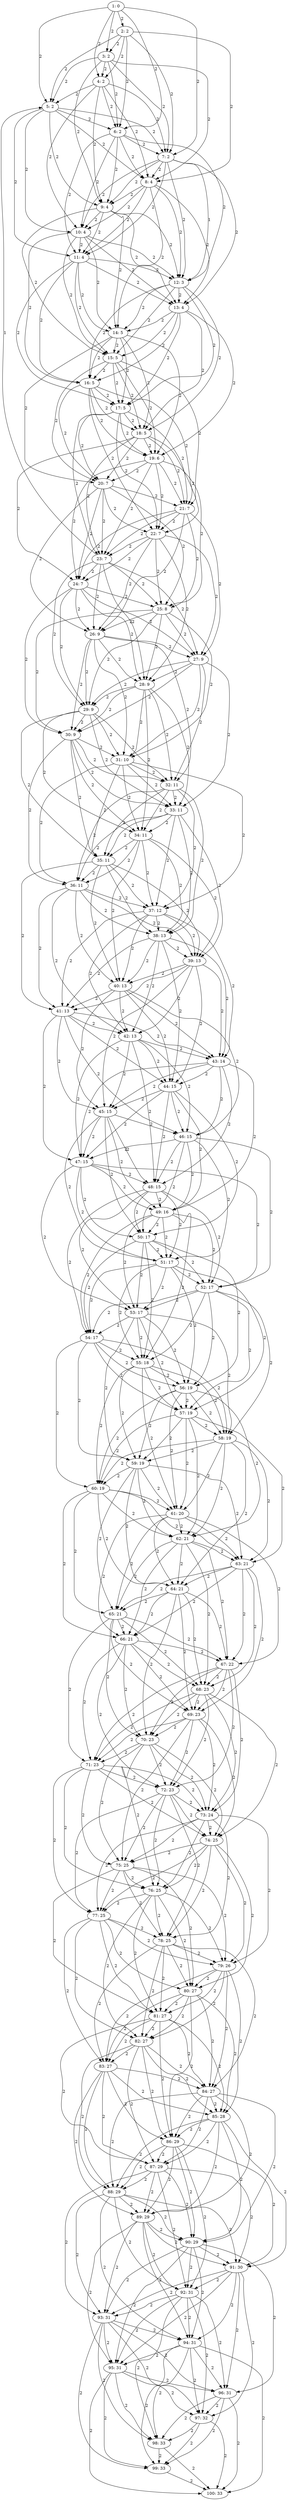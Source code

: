 digraph {
overlap=false

1 [label="1: 0"];
1->2 [label=2];
1->3 [label=2];
1->4 [label=2];
1->5 [label=2];
1->6 [label=2];
1->7 [label=2];

2 [label="2: 2"];
2->3 [label=2];
2->4 [label=2];
2->5 [label=2];
2->6 [label=2];
2->7 [label=2];
2->8 [label=2];

3 [label="3: 2"];
3->4 [label=2];
3->5 [label=2];
3->6 [label=2];
3->7 [label=2];
3->8 [label=2];
3->9 [label=2];

4 [label="4: 2"];
4->5 [label=2];
4->6 [label=2];
4->7 [label=2];
4->8 [label=2];
4->9 [label=2];
4->10 [label=2];

5 [label="5: 2"];
5->6 [label=2];
5->7 [label=2];
5->8 [label=2];
5->9 [label=2];
5->10 [label=2];
5->11 [label=2];

6 [label="6: 2"];
6->7 [label=2];
6->8 [label=2];
6->9 [label=2];
6->10 [label=2];
6->11 [label=2];
6->12 [label=2];

7 [label="7: 2"];
7->12 [label=1];
7->8 [label=2];
7->9 [label=2];
7->10 [label=2];
7->11 [label=2];
7->12 [label=2];
7->13 [label=2];

8 [label="8: 4"];
8->9 [label=2];
8->10 [label=2];
8->11 [label=2];
8->12 [label=2];
8->13 [label=2];
8->14 [label=2];

9 [label="9: 4"];
9->10 [label=2];
9->11 [label=2];
9->12 [label=2];
9->13 [label=2];
9->14 [label=2];
9->15 [label=2];

10 [label="10: 4"];
10->11 [label=2];
10->12 [label=2];
10->13 [label=2];
10->14 [label=2];
10->15 [label=2];
10->16 [label=2];

11 [label="11: 4"];
11->12 [label=2];
11->13 [label=2];
11->14 [label=2];
11->15 [label=2];
11->16 [label=2];
11->17 [label=2];

12 [label="12: 3"];
12->13 [label=2];
12->14 [label=2];
12->15 [label=2];
12->16 [label=2];
12->17 [label=2];
12->18 [label=2];

13 [label="13: 4"];
13->14 [label=2];
13->15 [label=2];
13->16 [label=2];
13->17 [label=2];
13->18 [label=2];
13->19 [label=2];

14 [label="14: 5"];
14->15 [label=2];
14->16 [label=2];
14->17 [label=2];
14->18 [label=2];
14->19 [label=2];
14->20 [label=2];

15 [label="15: 5"];
15->16 [label=2];
15->17 [label=2];
15->18 [label=2];
15->19 [label=2];
15->20 [label=2];
15->21 [label=2];

16 [label="16: 5"];
16->17 [label=2];
16->18 [label=2];
16->19 [label=2];
16->20 [label=2];
16->21 [label=2];
16->22 [label=2];

17 [label="17: 5"];
17->18 [label=2];
17->19 [label=2];
17->20 [label=2];
17->21 [label=2];
17->22 [label=2];
17->23 [label=2];

18 [label="18: 5"];
18->19 [label=2];
18->20 [label=2];
18->21 [label=2];
18->22 [label=2];
18->23 [label=2];
18->24 [label=2];

19 [label="19: 6"];
19->20 [label=2];
19->21 [label=2];
19->22 [label=2];
19->23 [label=2];
19->24 [label=2];
19->25 [label=2];

20 [label="20: 7"];
20->21 [label=2];
20->22 [label=2];
20->23 [label=2];
20->24 [label=2];
20->25 [label=2];
20->26 [label=2];

21 [label="21: 7"];
21->22 [label=2];
21->23 [label=2];
21->24 [label=2];
21->25 [label=2];
21->26 [label=2];
21->27 [label=2];

22 [label="22: 7"];
22->23 [label=2];
22->24 [label=2];
22->25 [label=2];
22->26 [label=2];
22->27 [label=2];
22->28 [label=2];

23 [label="23: 7"];
23->5 [label=1];
23->24 [label=2];
23->25 [label=2];
23->26 [label=2];
23->27 [label=2];
23->28 [label=2];
23->29 [label=2];

24 [label="24: 7"];
24->25 [label=2];
24->26 [label=2];
24->27 [label=2];
24->28 [label=2];
24->29 [label=2];
24->30 [label=2];

25 [label="25: 8"];
25->26 [label=2];
25->27 [label=2];
25->28 [label=2];
25->29 [label=2];
25->30 [label=2];
25->31 [label=2];

26 [label="26: 9"];
26->27 [label=2];
26->28 [label=2];
26->29 [label=2];
26->30 [label=2];
26->31 [label=2];
26->32 [label=2];

27 [label="27: 9"];
27->28 [label=2];
27->29 [label=2];
27->30 [label=2];
27->31 [label=2];
27->32 [label=2];
27->33 [label=2];

28 [label="28: 9"];
28->29 [label=2];
28->30 [label=2];
28->31 [label=2];
28->32 [label=2];
28->33 [label=2];
28->34 [label=2];

29 [label="29: 9"];
29->30 [label=2];
29->31 [label=2];
29->32 [label=2];
29->33 [label=2];
29->34 [label=2];
29->35 [label=2];

30 [label="30: 9"];
30->31 [label=2];
30->32 [label=2];
30->33 [label=2];
30->34 [label=2];
30->35 [label=2];
30->36 [label=2];

31 [label="31: 10"];
31->32 [label=2];
31->33 [label=2];
31->34 [label=2];
31->35 [label=2];
31->36 [label=2];
31->37 [label=2];

32 [label="32: 11"];
32->33 [label=2];
32->34 [label=2];
32->35 [label=2];
32->36 [label=2];
32->37 [label=2];
32->38 [label=2];

33 [label="33: 11"];
33->34 [label=2];
33->35 [label=2];
33->36 [label=2];
33->37 [label=2];
33->38 [label=2];
33->39 [label=2];

34 [label="34: 11"];
34->35 [label=2];
34->36 [label=2];
34->37 [label=2];
34->38 [label=2];
34->39 [label=2];
34->40 [label=2];

35 [label="35: 11"];
35->36 [label=2];
35->37 [label=2];
35->38 [label=2];
35->39 [label=2];
35->40 [label=2];
35->41 [label=2];

36 [label="36: 11"];
36->37 [label=2];
36->38 [label=2];
36->39 [label=2];
36->40 [label=2];
36->41 [label=2];
36->42 [label=2];

37 [label="37: 12"];
37->38 [label=2];
37->39 [label=2];
37->40 [label=2];
37->41 [label=2];
37->42 [label=2];
37->43 [label=2];

38 [label="38: 13"];
38->39 [label=2];
38->40 [label=2];
38->41 [label=2];
38->42 [label=2];
38->43 [label=2];
38->44 [label=2];

39 [label="39: 13"];
39->40 [label=2];
39->41 [label=2];
39->42 [label=2];
39->43 [label=2];
39->44 [label=2];
39->45 [label=2];

40 [label="40: 13"];
40->41 [label=2];
40->42 [label=2];
40->43 [label=2];
40->44 [label=2];
40->45 [label=2];
40->46 [label=2];

41 [label="41: 13"];
41->42 [label=2];
41->43 [label=2];
41->44 [label=2];
41->45 [label=2];
41->46 [label=2];
41->47 [label=2];

42 [label="42: 13"];
42->43 [label=2];
42->44 [label=2];
42->45 [label=2];
42->46 [label=2];
42->47 [label=2];
42->48 [label=2];

43 [label="43: 14"];
43->44 [label=2];
43->45 [label=2];
43->46 [label=2];
43->47 [label=2];
43->48 [label=2];
43->49 [label=2];

44 [label="44: 15"];
44->45 [label=2];
44->46 [label=2];
44->47 [label=2];
44->48 [label=2];
44->49 [label=2];
44->50 [label=2];

45 [label="45: 15"];
45->46 [label=2];
45->47 [label=2];
45->48 [label=2];
45->49 [label=2];
45->50 [label=2];
45->51 [label=2];

46 [label="46: 15"];
46->47 [label=2];
46->48 [label=2];
46->49 [label=2];
46->50 [label=2];
46->51 [label=2];
46->52 [label=2];

47 [label="47: 15"];
47->48 [label=2];
47->49 [label=2];
47->50 [label=2];
47->51 [label=2];
47->52 [label=2];
47->53 [label=2];

48 [label="48: 15"];
48->49 [label=2];
48->50 [label=2];
48->51 [label=2];
48->52 [label=2];
48->53 [label=2];
48->54 [label=2];

49 [label="49: 16"];
49->50 [label=2];
49->51 [label=2];
49->52 [label=2];
49->53 [label=2];
49->54 [label=2];
49->55 [label=2];

50 [label="50: 17"];
50->51 [label=2];
50->52 [label=2];
50->53 [label=2];
50->54 [label=2];
50->55 [label=2];
50->56 [label=2];

51 [label="51: 17"];
51->52 [label=2];
51->53 [label=2];
51->54 [label=2];
51->55 [label=2];
51->56 [label=2];
51->57 [label=2];

52 [label="52: 17"];
52->53 [label=2];
52->54 [label=2];
52->55 [label=2];
52->56 [label=2];
52->57 [label=2];
52->58 [label=2];

53 [label="53: 17"];
53->54 [label=2];
53->55 [label=2];
53->56 [label=2];
53->57 [label=2];
53->58 [label=2];
53->59 [label=2];

54 [label="54: 17"];
54->55 [label=2];
54->56 [label=2];
54->57 [label=2];
54->58 [label=2];
54->59 [label=2];
54->60 [label=2];

55 [label="55: 18"];
55->56 [label=2];
55->57 [label=2];
55->58 [label=2];
55->59 [label=2];
55->60 [label=2];
55->61 [label=2];

56 [label="56: 19"];
56->57 [label=2];
56->58 [label=2];
56->59 [label=2];
56->60 [label=2];
56->61 [label=2];
56->62 [label=2];

57 [label="57: 19"];
57->58 [label=2];
57->59 [label=2];
57->60 [label=2];
57->61 [label=2];
57->62 [label=2];
57->63 [label=2];

58 [label="58: 19"];
58->59 [label=2];
58->60 [label=2];
58->61 [label=2];
58->62 [label=2];
58->63 [label=2];
58->64 [label=2];

59 [label="59: 19"];
59->60 [label=2];
59->61 [label=2];
59->62 [label=2];
59->63 [label=2];
59->64 [label=2];
59->65 [label=2];

60 [label="60: 19"];
60->61 [label=2];
60->62 [label=2];
60->63 [label=2];
60->64 [label=2];
60->65 [label=2];
60->66 [label=2];

61 [label="61: 20"];
61->62 [label=2];
61->63 [label=2];
61->64 [label=2];
61->65 [label=2];
61->66 [label=2];
61->67 [label=2];

62 [label="62: 21"];
62->63 [label=2];
62->64 [label=2];
62->65 [label=2];
62->66 [label=2];
62->67 [label=2];
62->68 [label=2];

63 [label="63: 21"];
63->64 [label=2];
63->65 [label=2];
63->66 [label=2];
63->67 [label=2];
63->68 [label=2];
63->69 [label=2];

64 [label="64: 21"];
64->65 [label=2];
64->66 [label=2];
64->67 [label=2];
64->68 [label=2];
64->69 [label=2];
64->70 [label=2];

65 [label="65: 21"];
65->66 [label=2];
65->67 [label=2];
65->68 [label=2];
65->69 [label=2];
65->70 [label=2];
65->71 [label=2];

66 [label="66: 21"];
66->67 [label=2];
66->68 [label=2];
66->69 [label=2];
66->70 [label=2];
66->71 [label=2];
66->72 [label=2];

67 [label="67: 22"];
67->68 [label=2];
67->69 [label=2];
67->70 [label=2];
67->71 [label=2];
67->72 [label=2];
67->73 [label=2];

68 [label="68: 23"];
68->69 [label=2];
68->70 [label=2];
68->71 [label=2];
68->72 [label=2];
68->73 [label=2];
68->74 [label=2];

69 [label="69: 23"];
69->70 [label=2];
69->71 [label=2];
69->72 [label=2];
69->73 [label=2];
69->74 [label=2];
69->75 [label=2];

70 [label="70: 23"];
70->71 [label=2];
70->72 [label=2];
70->73 [label=2];
70->74 [label=2];
70->75 [label=2];
70->76 [label=2];

71 [label="71: 23"];
71->72 [label=2];
71->73 [label=2];
71->74 [label=2];
71->75 [label=2];
71->76 [label=2];
71->77 [label=2];

72 [label="72: 23"];
72->73 [label=2];
72->74 [label=2];
72->75 [label=2];
72->76 [label=2];
72->77 [label=2];
72->78 [label=2];

73 [label="73: 24"];
73->74 [label=2];
73->75 [label=2];
73->76 [label=2];
73->77 [label=2];
73->78 [label=2];
73->79 [label=2];

74 [label="74: 25"];
74->75 [label=2];
74->76 [label=2];
74->77 [label=2];
74->78 [label=2];
74->79 [label=2];
74->80 [label=2];

75 [label="75: 25"];
75->76 [label=2];
75->77 [label=2];
75->78 [label=2];
75->79 [label=2];
75->80 [label=2];
75->81 [label=2];

76 [label="76: 25"];
76->77 [label=2];
76->78 [label=2];
76->79 [label=2];
76->80 [label=2];
76->81 [label=2];
76->82 [label=2];

77 [label="77: 25"];
77->78 [label=2];
77->79 [label=2];
77->80 [label=2];
77->81 [label=2];
77->82 [label=2];
77->83 [label=2];

78 [label="78: 25"];
78->79 [label=2];
78->80 [label=2];
78->81 [label=2];
78->82 [label=2];
78->83 [label=2];
78->84 [label=2];

79 [label="79: 26"];
79->80 [label=2];
79->81 [label=2];
79->82 [label=2];
79->83 [label=2];
79->84 [label=2];
79->85 [label=2];

80 [label="80: 27"];
80->81 [label=2];
80->82 [label=2];
80->83 [label=2];
80->84 [label=2];
80->85 [label=2];
80->86 [label=2];

81 [label="81: 27"];
81->82 [label=2];
81->83 [label=2];
81->84 [label=2];
81->85 [label=2];
81->86 [label=2];
81->87 [label=2];

82 [label="82: 27"];
82->83 [label=2];
82->84 [label=2];
82->85 [label=2];
82->86 [label=2];
82->87 [label=2];
82->88 [label=2];

83 [label="83: 27"];
83->84 [label=2];
83->85 [label=2];
83->86 [label=2];
83->87 [label=2];
83->88 [label=2];
83->89 [label=2];

84 [label="84: 27"];
84->85 [label=2];
84->86 [label=2];
84->87 [label=2];
84->88 [label=2];
84->89 [label=2];
84->90 [label=2];

85 [label="85: 28"];
85->86 [label=2];
85->87 [label=2];
85->88 [label=2];
85->89 [label=2];
85->90 [label=2];
85->91 [label=2];

86 [label="86: 29"];
86->87 [label=2];
86->88 [label=2];
86->89 [label=2];
86->90 [label=2];
86->91 [label=2];
86->92 [label=2];

87 [label="87: 29"];
87->88 [label=2];
87->89 [label=2];
87->90 [label=2];
87->91 [label=2];
87->92 [label=2];
87->93 [label=2];

88 [label="88: 29"];
88->89 [label=2];
88->90 [label=2];
88->91 [label=2];
88->92 [label=2];
88->93 [label=2];
88->94 [label=2];

89 [label="89: 29"];
89->90 [label=2];
89->91 [label=2];
89->92 [label=2];
89->93 [label=2];
89->94 [label=2];
89->95 [label=2];

90 [label="90: 29"];
90->91 [label=2];
90->92 [label=2];
90->93 [label=2];
90->94 [label=2];
90->95 [label=2];
90->96 [label=2];

91 [label="91: 30"];
91->92 [label=2];
91->93 [label=2];
91->94 [label=2];
91->95 [label=2];
91->96 [label=2];
91->97 [label=2];

92 [label="92: 31"];
92->93 [label=2];
92->94 [label=2];
92->95 [label=2];
92->96 [label=2];
92->97 [label=2];
92->98 [label=2];

93 [label="93: 31"];
93->94 [label=2];
93->95 [label=2];
93->96 [label=2];
93->97 [label=2];
93->98 [label=2];
93->99 [label=2];

94 [label="94: 31"];
94->95 [label=2];
94->96 [label=2];
94->97 [label=2];
94->98 [label=2];
94->99 [label=2];
94->100 [label=2];

95 [label="95: 31"];
95->96 [label=2];
95->97 [label=2];
95->98 [label=2];
95->99 [label=2];
95->100 [label=2];

96 [label="96: 31"];
96->97 [label=2];
96->98 [label=2];
96->99 [label=2];
96->100 [label=2];

97 [label="97: 32"];
97->98 [label=2];
97->99 [label=2];
97->100 [label=2];

98 [label="98: 33"];
98->99 [label=2];
98->100 [label=2];

99 [label="99: 33"];
99->100 [label=2];

100 [label="100: 33"];

}

